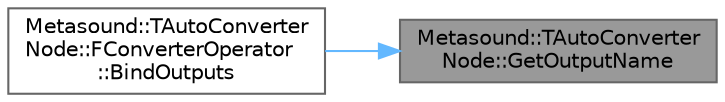 digraph "Metasound::TAutoConverterNode::GetOutputName"
{
 // INTERACTIVE_SVG=YES
 // LATEX_PDF_SIZE
  bgcolor="transparent";
  edge [fontname=Helvetica,fontsize=10,labelfontname=Helvetica,labelfontsize=10];
  node [fontname=Helvetica,fontsize=10,shape=box,height=0.2,width=0.4];
  rankdir="RL";
  Node1 [id="Node000001",label="Metasound::TAutoConverter\lNode::GetOutputName",height=0.2,width=0.4,color="gray40", fillcolor="grey60", style="filled", fontcolor="black",tooltip=" "];
  Node1 -> Node2 [id="edge1_Node000001_Node000002",dir="back",color="steelblue1",style="solid",tooltip=" "];
  Node2 [id="Node000002",label="Metasound::TAutoConverter\lNode::FConverterOperator\l::BindOutputs",height=0.2,width=0.4,color="grey40", fillcolor="white", style="filled",URL="$d1/d0d/classMetasound_1_1TAutoConverterNode_1_1FConverterOperator.html#aab2bf39841f659d141b4695606a300dd",tooltip="BindOutputs binds data references in the IOperator with the FOutputVertexInterfaceData."];
}
